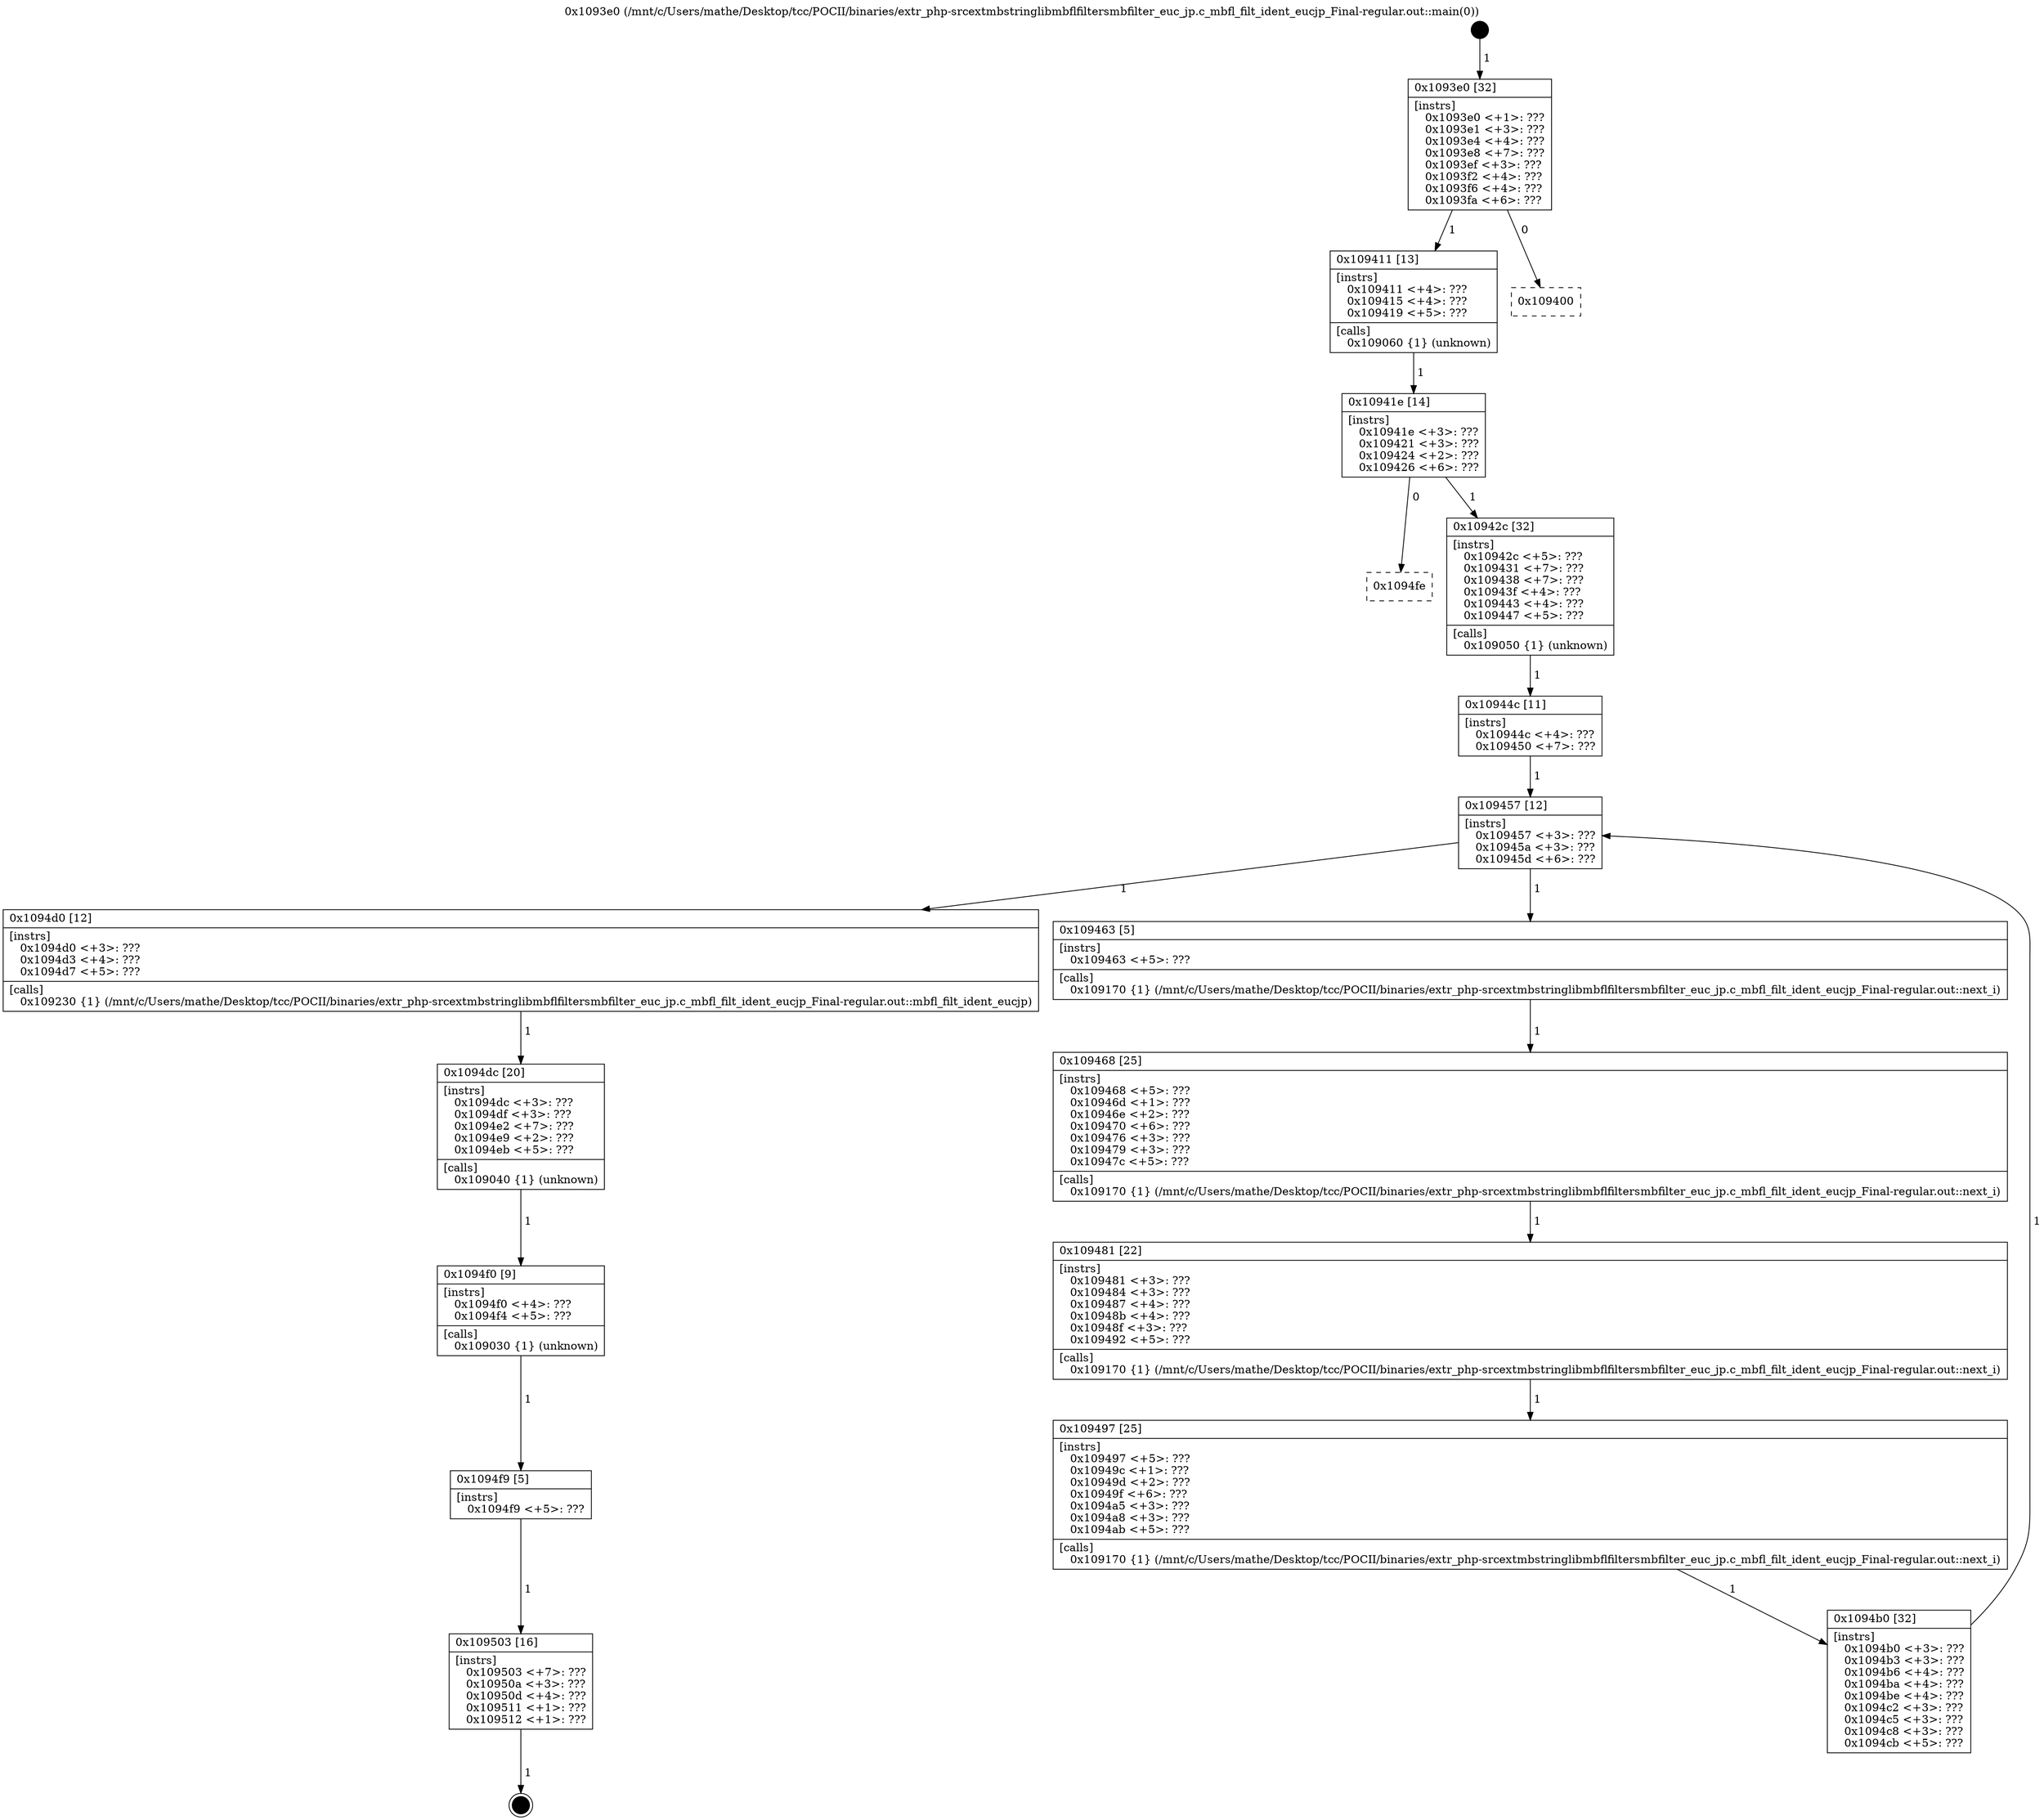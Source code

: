 digraph "0x1093e0" {
  label = "0x1093e0 (/mnt/c/Users/mathe/Desktop/tcc/POCII/binaries/extr_php-srcextmbstringlibmbflfiltersmbfilter_euc_jp.c_mbfl_filt_ident_eucjp_Final-regular.out::main(0))"
  labelloc = "t"
  node[shape=record]

  Entry [label="",width=0.3,height=0.3,shape=circle,fillcolor=black,style=filled]
  "0x1093e0" [label="{
     0x1093e0 [32]\l
     | [instrs]\l
     &nbsp;&nbsp;0x1093e0 \<+1\>: ???\l
     &nbsp;&nbsp;0x1093e1 \<+3\>: ???\l
     &nbsp;&nbsp;0x1093e4 \<+4\>: ???\l
     &nbsp;&nbsp;0x1093e8 \<+7\>: ???\l
     &nbsp;&nbsp;0x1093ef \<+3\>: ???\l
     &nbsp;&nbsp;0x1093f2 \<+4\>: ???\l
     &nbsp;&nbsp;0x1093f6 \<+4\>: ???\l
     &nbsp;&nbsp;0x1093fa \<+6\>: ???\l
  }"]
  "0x109411" [label="{
     0x109411 [13]\l
     | [instrs]\l
     &nbsp;&nbsp;0x109411 \<+4\>: ???\l
     &nbsp;&nbsp;0x109415 \<+4\>: ???\l
     &nbsp;&nbsp;0x109419 \<+5\>: ???\l
     | [calls]\l
     &nbsp;&nbsp;0x109060 \{1\} (unknown)\l
  }"]
  "0x109400" [label="{
     0x109400\l
  }", style=dashed]
  "0x10941e" [label="{
     0x10941e [14]\l
     | [instrs]\l
     &nbsp;&nbsp;0x10941e \<+3\>: ???\l
     &nbsp;&nbsp;0x109421 \<+3\>: ???\l
     &nbsp;&nbsp;0x109424 \<+2\>: ???\l
     &nbsp;&nbsp;0x109426 \<+6\>: ???\l
  }"]
  "0x1094fe" [label="{
     0x1094fe\l
  }", style=dashed]
  "0x10942c" [label="{
     0x10942c [32]\l
     | [instrs]\l
     &nbsp;&nbsp;0x10942c \<+5\>: ???\l
     &nbsp;&nbsp;0x109431 \<+7\>: ???\l
     &nbsp;&nbsp;0x109438 \<+7\>: ???\l
     &nbsp;&nbsp;0x10943f \<+4\>: ???\l
     &nbsp;&nbsp;0x109443 \<+4\>: ???\l
     &nbsp;&nbsp;0x109447 \<+5\>: ???\l
     | [calls]\l
     &nbsp;&nbsp;0x109050 \{1\} (unknown)\l
  }"]
  Exit [label="",width=0.3,height=0.3,shape=circle,fillcolor=black,style=filled,peripheries=2]
  "0x109457" [label="{
     0x109457 [12]\l
     | [instrs]\l
     &nbsp;&nbsp;0x109457 \<+3\>: ???\l
     &nbsp;&nbsp;0x10945a \<+3\>: ???\l
     &nbsp;&nbsp;0x10945d \<+6\>: ???\l
  }"]
  "0x1094d0" [label="{
     0x1094d0 [12]\l
     | [instrs]\l
     &nbsp;&nbsp;0x1094d0 \<+3\>: ???\l
     &nbsp;&nbsp;0x1094d3 \<+4\>: ???\l
     &nbsp;&nbsp;0x1094d7 \<+5\>: ???\l
     | [calls]\l
     &nbsp;&nbsp;0x109230 \{1\} (/mnt/c/Users/mathe/Desktop/tcc/POCII/binaries/extr_php-srcextmbstringlibmbflfiltersmbfilter_euc_jp.c_mbfl_filt_ident_eucjp_Final-regular.out::mbfl_filt_ident_eucjp)\l
  }"]
  "0x109463" [label="{
     0x109463 [5]\l
     | [instrs]\l
     &nbsp;&nbsp;0x109463 \<+5\>: ???\l
     | [calls]\l
     &nbsp;&nbsp;0x109170 \{1\} (/mnt/c/Users/mathe/Desktop/tcc/POCII/binaries/extr_php-srcextmbstringlibmbflfiltersmbfilter_euc_jp.c_mbfl_filt_ident_eucjp_Final-regular.out::next_i)\l
  }"]
  "0x109468" [label="{
     0x109468 [25]\l
     | [instrs]\l
     &nbsp;&nbsp;0x109468 \<+5\>: ???\l
     &nbsp;&nbsp;0x10946d \<+1\>: ???\l
     &nbsp;&nbsp;0x10946e \<+2\>: ???\l
     &nbsp;&nbsp;0x109470 \<+6\>: ???\l
     &nbsp;&nbsp;0x109476 \<+3\>: ???\l
     &nbsp;&nbsp;0x109479 \<+3\>: ???\l
     &nbsp;&nbsp;0x10947c \<+5\>: ???\l
     | [calls]\l
     &nbsp;&nbsp;0x109170 \{1\} (/mnt/c/Users/mathe/Desktop/tcc/POCII/binaries/extr_php-srcextmbstringlibmbflfiltersmbfilter_euc_jp.c_mbfl_filt_ident_eucjp_Final-regular.out::next_i)\l
  }"]
  "0x109481" [label="{
     0x109481 [22]\l
     | [instrs]\l
     &nbsp;&nbsp;0x109481 \<+3\>: ???\l
     &nbsp;&nbsp;0x109484 \<+3\>: ???\l
     &nbsp;&nbsp;0x109487 \<+4\>: ???\l
     &nbsp;&nbsp;0x10948b \<+4\>: ???\l
     &nbsp;&nbsp;0x10948f \<+3\>: ???\l
     &nbsp;&nbsp;0x109492 \<+5\>: ???\l
     | [calls]\l
     &nbsp;&nbsp;0x109170 \{1\} (/mnt/c/Users/mathe/Desktop/tcc/POCII/binaries/extr_php-srcextmbstringlibmbflfiltersmbfilter_euc_jp.c_mbfl_filt_ident_eucjp_Final-regular.out::next_i)\l
  }"]
  "0x109497" [label="{
     0x109497 [25]\l
     | [instrs]\l
     &nbsp;&nbsp;0x109497 \<+5\>: ???\l
     &nbsp;&nbsp;0x10949c \<+1\>: ???\l
     &nbsp;&nbsp;0x10949d \<+2\>: ???\l
     &nbsp;&nbsp;0x10949f \<+6\>: ???\l
     &nbsp;&nbsp;0x1094a5 \<+3\>: ???\l
     &nbsp;&nbsp;0x1094a8 \<+3\>: ???\l
     &nbsp;&nbsp;0x1094ab \<+5\>: ???\l
     | [calls]\l
     &nbsp;&nbsp;0x109170 \{1\} (/mnt/c/Users/mathe/Desktop/tcc/POCII/binaries/extr_php-srcextmbstringlibmbflfiltersmbfilter_euc_jp.c_mbfl_filt_ident_eucjp_Final-regular.out::next_i)\l
  }"]
  "0x1094b0" [label="{
     0x1094b0 [32]\l
     | [instrs]\l
     &nbsp;&nbsp;0x1094b0 \<+3\>: ???\l
     &nbsp;&nbsp;0x1094b3 \<+3\>: ???\l
     &nbsp;&nbsp;0x1094b6 \<+4\>: ???\l
     &nbsp;&nbsp;0x1094ba \<+4\>: ???\l
     &nbsp;&nbsp;0x1094be \<+4\>: ???\l
     &nbsp;&nbsp;0x1094c2 \<+3\>: ???\l
     &nbsp;&nbsp;0x1094c5 \<+3\>: ???\l
     &nbsp;&nbsp;0x1094c8 \<+3\>: ???\l
     &nbsp;&nbsp;0x1094cb \<+5\>: ???\l
  }"]
  "0x10944c" [label="{
     0x10944c [11]\l
     | [instrs]\l
     &nbsp;&nbsp;0x10944c \<+4\>: ???\l
     &nbsp;&nbsp;0x109450 \<+7\>: ???\l
  }"]
  "0x1094dc" [label="{
     0x1094dc [20]\l
     | [instrs]\l
     &nbsp;&nbsp;0x1094dc \<+3\>: ???\l
     &nbsp;&nbsp;0x1094df \<+3\>: ???\l
     &nbsp;&nbsp;0x1094e2 \<+7\>: ???\l
     &nbsp;&nbsp;0x1094e9 \<+2\>: ???\l
     &nbsp;&nbsp;0x1094eb \<+5\>: ???\l
     | [calls]\l
     &nbsp;&nbsp;0x109040 \{1\} (unknown)\l
  }"]
  "0x1094f0" [label="{
     0x1094f0 [9]\l
     | [instrs]\l
     &nbsp;&nbsp;0x1094f0 \<+4\>: ???\l
     &nbsp;&nbsp;0x1094f4 \<+5\>: ???\l
     | [calls]\l
     &nbsp;&nbsp;0x109030 \{1\} (unknown)\l
  }"]
  "0x1094f9" [label="{
     0x1094f9 [5]\l
     | [instrs]\l
     &nbsp;&nbsp;0x1094f9 \<+5\>: ???\l
  }"]
  "0x109503" [label="{
     0x109503 [16]\l
     | [instrs]\l
     &nbsp;&nbsp;0x109503 \<+7\>: ???\l
     &nbsp;&nbsp;0x10950a \<+3\>: ???\l
     &nbsp;&nbsp;0x10950d \<+4\>: ???\l
     &nbsp;&nbsp;0x109511 \<+1\>: ???\l
     &nbsp;&nbsp;0x109512 \<+1\>: ???\l
  }"]
  Entry -> "0x1093e0" [label=" 1"]
  "0x1093e0" -> "0x109411" [label=" 1"]
  "0x1093e0" -> "0x109400" [label=" 0"]
  "0x109411" -> "0x10941e" [label=" 1"]
  "0x10941e" -> "0x1094fe" [label=" 0"]
  "0x10941e" -> "0x10942c" [label=" 1"]
  "0x109503" -> Exit [label=" 1"]
  "0x10942c" -> "0x10944c" [label=" 1"]
  "0x109457" -> "0x1094d0" [label=" 1"]
  "0x109457" -> "0x109463" [label=" 1"]
  "0x109463" -> "0x109468" [label=" 1"]
  "0x109468" -> "0x109481" [label=" 1"]
  "0x109481" -> "0x109497" [label=" 1"]
  "0x109497" -> "0x1094b0" [label=" 1"]
  "0x10944c" -> "0x109457" [label=" 1"]
  "0x1094b0" -> "0x109457" [label=" 1"]
  "0x1094d0" -> "0x1094dc" [label=" 1"]
  "0x1094dc" -> "0x1094f0" [label=" 1"]
  "0x1094f0" -> "0x1094f9" [label=" 1"]
  "0x1094f9" -> "0x109503" [label=" 1"]
}
